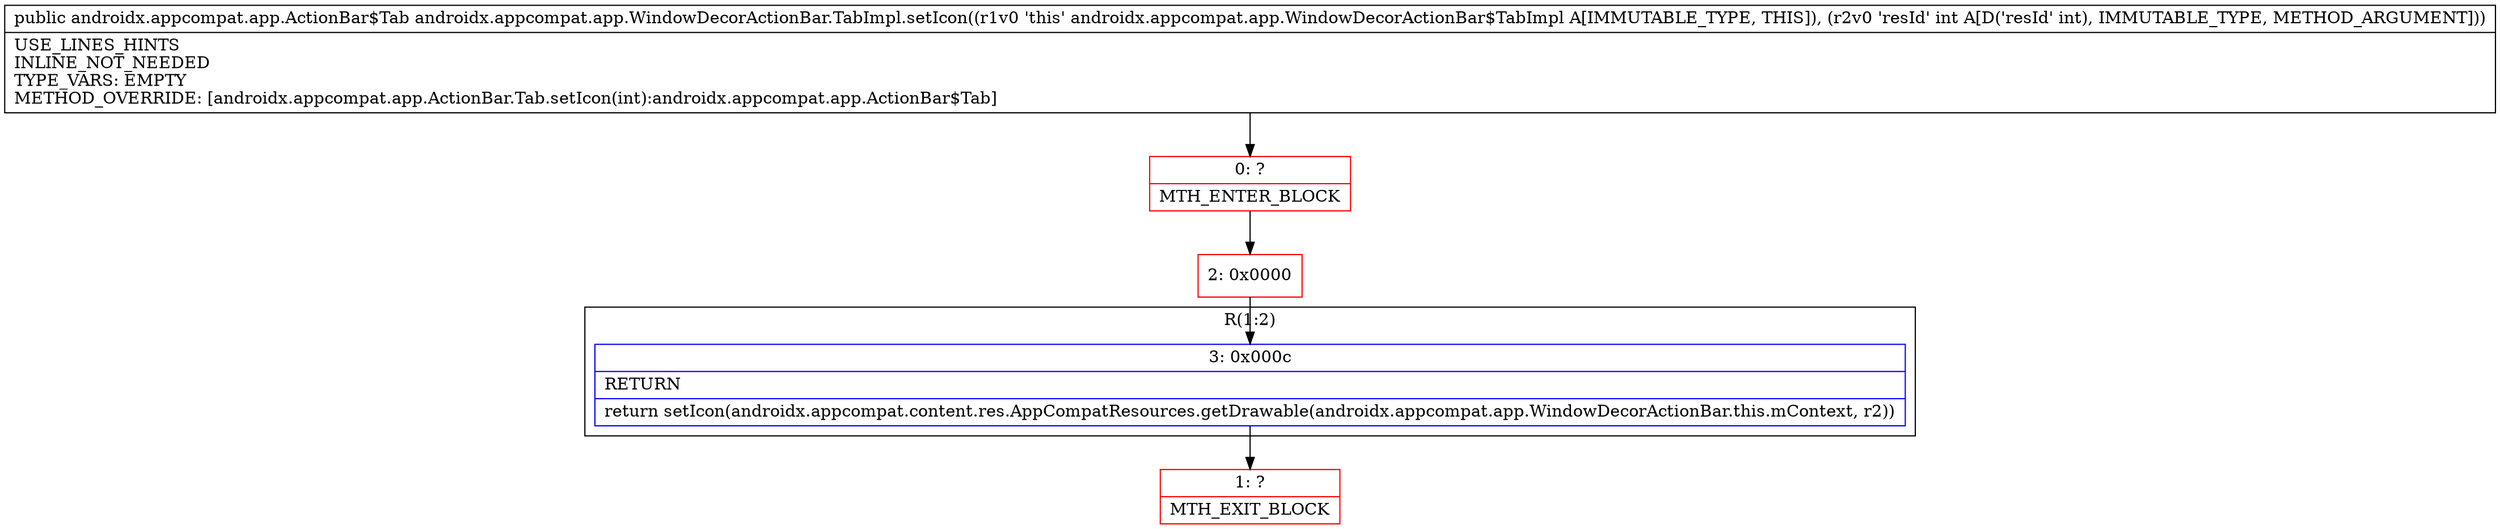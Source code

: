 digraph "CFG forandroidx.appcompat.app.WindowDecorActionBar.TabImpl.setIcon(I)Landroidx\/appcompat\/app\/ActionBar$Tab;" {
subgraph cluster_Region_114980676 {
label = "R(1:2)";
node [shape=record,color=blue];
Node_3 [shape=record,label="{3\:\ 0x000c|RETURN\l|return setIcon(androidx.appcompat.content.res.AppCompatResources.getDrawable(androidx.appcompat.app.WindowDecorActionBar.this.mContext, r2))\l}"];
}
Node_0 [shape=record,color=red,label="{0\:\ ?|MTH_ENTER_BLOCK\l}"];
Node_2 [shape=record,color=red,label="{2\:\ 0x0000}"];
Node_1 [shape=record,color=red,label="{1\:\ ?|MTH_EXIT_BLOCK\l}"];
MethodNode[shape=record,label="{public androidx.appcompat.app.ActionBar$Tab androidx.appcompat.app.WindowDecorActionBar.TabImpl.setIcon((r1v0 'this' androidx.appcompat.app.WindowDecorActionBar$TabImpl A[IMMUTABLE_TYPE, THIS]), (r2v0 'resId' int A[D('resId' int), IMMUTABLE_TYPE, METHOD_ARGUMENT]))  | USE_LINES_HINTS\lINLINE_NOT_NEEDED\lTYPE_VARS: EMPTY\lMETHOD_OVERRIDE: [androidx.appcompat.app.ActionBar.Tab.setIcon(int):androidx.appcompat.app.ActionBar$Tab]\l}"];
MethodNode -> Node_0;Node_3 -> Node_1;
Node_0 -> Node_2;
Node_2 -> Node_3;
}

